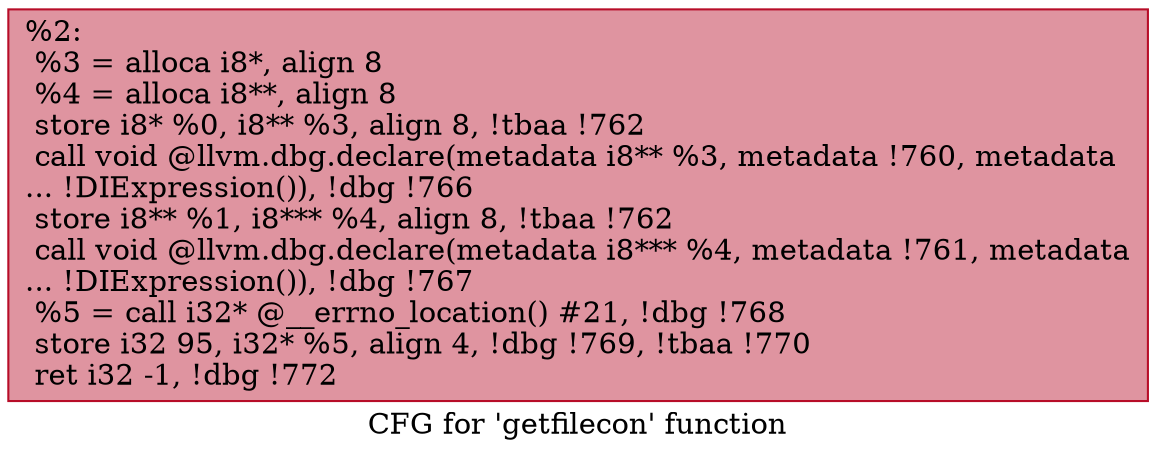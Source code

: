 digraph "CFG for 'getfilecon' function" {
	label="CFG for 'getfilecon' function";

	Node0xa4f2d0 [shape=record,color="#b70d28ff", style=filled, fillcolor="#b70d2870",label="{%2:\l  %3 = alloca i8*, align 8\l  %4 = alloca i8**, align 8\l  store i8* %0, i8** %3, align 8, !tbaa !762\l  call void @llvm.dbg.declare(metadata i8** %3, metadata !760, metadata\l... !DIExpression()), !dbg !766\l  store i8** %1, i8*** %4, align 8, !tbaa !762\l  call void @llvm.dbg.declare(metadata i8*** %4, metadata !761, metadata\l... !DIExpression()), !dbg !767\l  %5 = call i32* @__errno_location() #21, !dbg !768\l  store i32 95, i32* %5, align 4, !dbg !769, !tbaa !770\l  ret i32 -1, !dbg !772\l}"];
}
